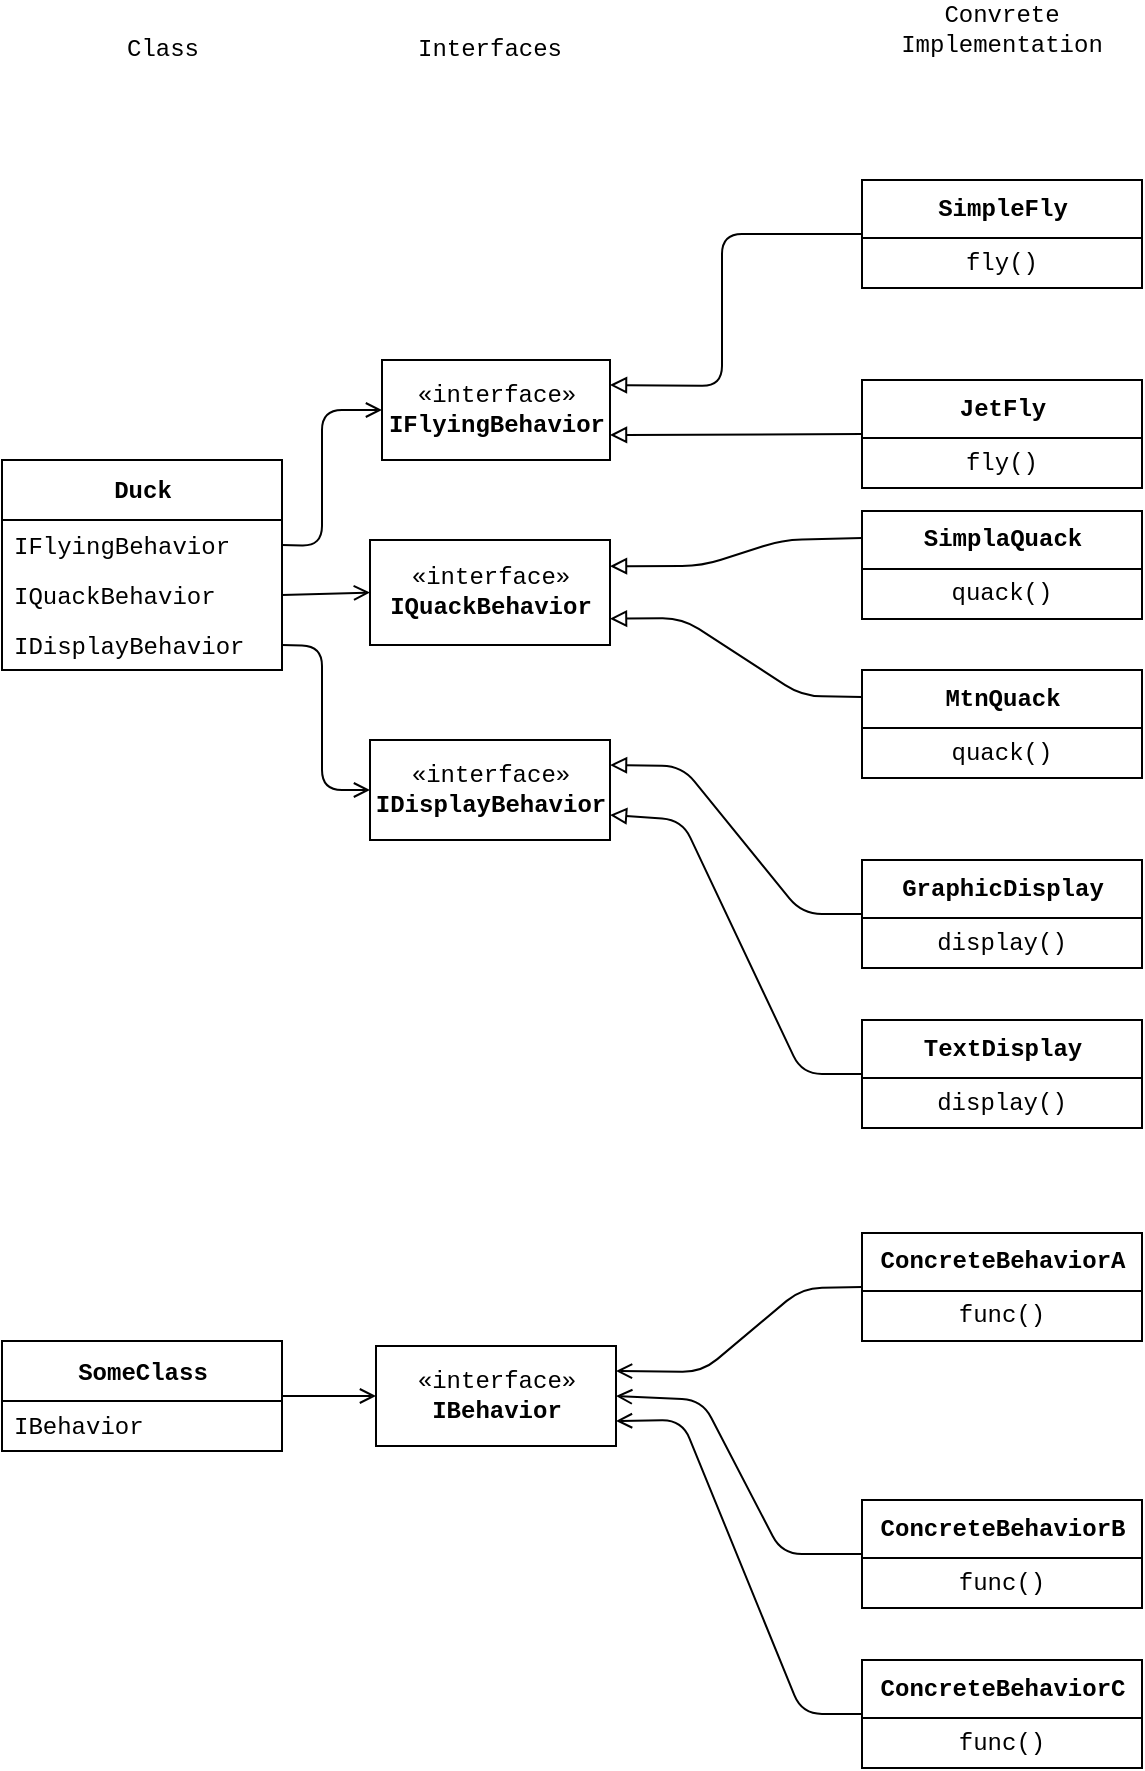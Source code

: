<mxfile>
    <diagram id="W_aSDzCfOGfeAyswc1ya" name="Page-1">
        <mxGraphModel dx="1216" dy="514" grid="1" gridSize="10" guides="1" tooltips="1" connect="1" arrows="1" fold="1" page="1" pageScale="1" pageWidth="827" pageHeight="1169" math="0" shadow="0">
            <root>
                <mxCell id="0"/>
                <mxCell id="1" parent="0"/>
                <mxCell id="2" value="&lt;font face=&quot;Courier New&quot;&gt;Duck&lt;/font&gt;" style="swimlane;fontStyle=1;align=center;verticalAlign=middle;childLayout=stackLayout;horizontal=1;startSize=30;horizontalStack=0;resizeParent=1;resizeParentMax=0;resizeLast=0;collapsible=0;marginBottom=0;html=1;" parent="1" vertex="1">
                    <mxGeometry x="140" y="310" width="140" height="105" as="geometry"/>
                </mxCell>
                <mxCell id="3" value="&lt;font face=&quot;Courier New&quot;&gt;IFlyingBehavior&lt;/font&gt;" style="text;html=1;strokeColor=none;fillColor=none;align=left;verticalAlign=middle;spacingLeft=4;spacingRight=4;overflow=hidden;rotatable=0;points=[[0,0.5],[1,0.5]];portConstraint=eastwest;" parent="2" vertex="1">
                    <mxGeometry y="30" width="140" height="25" as="geometry"/>
                </mxCell>
                <mxCell id="8" value="&lt;font face=&quot;Courier New&quot;&gt;IQuackBehavior&lt;/font&gt;" style="text;html=1;strokeColor=none;fillColor=none;align=left;verticalAlign=middle;spacingLeft=4;spacingRight=4;overflow=hidden;rotatable=0;points=[[0,0.5],[1,0.5]];portConstraint=eastwest;" parent="2" vertex="1">
                    <mxGeometry y="55" width="140" height="25" as="geometry"/>
                </mxCell>
                <mxCell id="9" value="&lt;font face=&quot;Courier New&quot;&gt;IDisplayBehavior&lt;/font&gt;" style="text;html=1;strokeColor=none;fillColor=none;align=left;verticalAlign=middle;spacingLeft=4;spacingRight=4;overflow=hidden;rotatable=0;points=[[0,0.5],[1,0.5]];portConstraint=eastwest;" parent="2" vertex="1">
                    <mxGeometry y="80" width="140" height="25" as="geometry"/>
                </mxCell>
                <mxCell id="11" value="«interface»&lt;br&gt;&lt;b&gt;IFlyingBehavior&lt;/b&gt;" style="html=1;fontFamily=Courier New;" parent="1" vertex="1">
                    <mxGeometry x="330" y="260" width="114" height="50" as="geometry"/>
                </mxCell>
                <mxCell id="12" value="«interface»&lt;br&gt;&lt;b&gt;IQuackBehavior&lt;/b&gt;" style="html=1;fontFamily=Courier New;" parent="1" vertex="1">
                    <mxGeometry x="324" y="350" width="120" height="52.5" as="geometry"/>
                </mxCell>
                <mxCell id="13" value="«interface»&lt;br&gt;&lt;b&gt;IDisplayBehavior&lt;/b&gt;" style="html=1;fontFamily=Courier New;" parent="1" vertex="1">
                    <mxGeometry x="324" y="450" width="120" height="50" as="geometry"/>
                </mxCell>
                <mxCell id="14" style="edgeStyle=none;html=1;exitX=1;exitY=0.5;exitDx=0;exitDy=0;fontFamily=Courier New;endArrow=open;endFill=0;entryX=0;entryY=0.5;entryDx=0;entryDy=0;" parent="1" source="3" target="11" edge="1">
                    <mxGeometry relative="1" as="geometry">
                        <mxPoint x="320" y="290" as="targetPoint"/>
                        <Array as="points">
                            <mxPoint x="300" y="353"/>
                            <mxPoint x="300" y="330"/>
                            <mxPoint x="300" y="285"/>
                        </Array>
                    </mxGeometry>
                </mxCell>
                <mxCell id="15" style="edgeStyle=none;html=1;exitX=1;exitY=0.5;exitDx=0;exitDy=0;entryX=0;entryY=0.5;entryDx=0;entryDy=0;fontFamily=Courier New;endArrow=open;endFill=0;" parent="1" source="8" target="12" edge="1">
                    <mxGeometry relative="1" as="geometry"/>
                </mxCell>
                <mxCell id="16" style="edgeStyle=none;html=1;exitX=1;exitY=0.5;exitDx=0;exitDy=0;entryX=0;entryY=0.5;entryDx=0;entryDy=0;fontFamily=Courier New;endArrow=open;endFill=0;" parent="1" source="9" target="13" edge="1">
                    <mxGeometry relative="1" as="geometry">
                        <Array as="points">
                            <mxPoint x="300" y="403"/>
                            <mxPoint x="300" y="475"/>
                        </Array>
                    </mxGeometry>
                </mxCell>
                <mxCell id="17" value="Interfaces" style="text;html=1;strokeColor=none;fillColor=none;align=center;verticalAlign=middle;whiteSpace=wrap;rounded=0;fontFamily=Courier New;" parent="1" vertex="1">
                    <mxGeometry x="354" y="90" width="60" height="30" as="geometry"/>
                </mxCell>
                <mxCell id="18" value="Class" style="text;html=1;align=center;verticalAlign=middle;resizable=0;points=[];autosize=1;strokeColor=none;fillColor=none;fontFamily=Courier New;" parent="1" vertex="1">
                    <mxGeometry x="190" y="90" width="60" height="30" as="geometry"/>
                </mxCell>
                <mxCell id="27" style="edgeStyle=none;html=1;exitX=0;exitY=0.5;exitDx=0;exitDy=0;fontFamily=Courier New;endArrow=block;endFill=0;entryX=1;entryY=0.25;entryDx=0;entryDy=0;" parent="1" source="19" target="11" edge="1">
                    <mxGeometry relative="1" as="geometry">
                        <mxPoint x="470" y="270" as="targetPoint"/>
                        <Array as="points">
                            <mxPoint x="500" y="197"/>
                            <mxPoint x="500" y="240"/>
                            <mxPoint x="500" y="273"/>
                        </Array>
                    </mxGeometry>
                </mxCell>
                <mxCell id="19" value="SimpleFly" style="swimlane;fontStyle=1;align=center;verticalAlign=middle;childLayout=stackLayout;horizontal=1;startSize=29;horizontalStack=0;resizeParent=1;resizeParentMax=0;resizeLast=0;collapsible=0;marginBottom=0;html=1;fontFamily=Courier New;" parent="1" vertex="1">
                    <mxGeometry x="570" y="170" width="140" height="54" as="geometry"/>
                </mxCell>
                <mxCell id="20" value="fly()" style="text;html=1;strokeColor=none;fillColor=none;align=center;verticalAlign=middle;spacingLeft=4;spacingRight=4;overflow=hidden;rotatable=0;points=[[0,0.5],[1,0.5]];portConstraint=eastwest;fontFamily=Courier New;" parent="19" vertex="1">
                    <mxGeometry y="29" width="140" height="25" as="geometry"/>
                </mxCell>
                <mxCell id="30" style="edgeStyle=none;html=1;exitX=0;exitY=0.5;exitDx=0;exitDy=0;entryX=1;entryY=0.75;entryDx=0;entryDy=0;fontFamily=Courier New;endArrow=block;endFill=0;" parent="1" source="22" target="11" edge="1">
                    <mxGeometry relative="1" as="geometry"/>
                </mxCell>
                <mxCell id="22" value="JetFly" style="swimlane;fontStyle=1;align=center;verticalAlign=middle;childLayout=stackLayout;horizontal=1;startSize=29;horizontalStack=0;resizeParent=1;resizeParentMax=0;resizeLast=0;collapsible=0;marginBottom=0;html=1;fontFamily=Courier New;" parent="1" vertex="1">
                    <mxGeometry x="570" y="270" width="140" height="54" as="geometry"/>
                </mxCell>
                <mxCell id="23" value="fly()" style="text;html=1;strokeColor=none;fillColor=none;align=center;verticalAlign=middle;spacingLeft=4;spacingRight=4;overflow=hidden;rotatable=0;points=[[0,0.5],[1,0.5]];portConstraint=eastwest;fontFamily=Courier New;" parent="22" vertex="1">
                    <mxGeometry y="29" width="140" height="25" as="geometry"/>
                </mxCell>
                <mxCell id="43" style="edgeStyle=none;html=1;exitX=0;exitY=0.25;exitDx=0;exitDy=0;entryX=1;entryY=0.25;entryDx=0;entryDy=0;fontFamily=Courier New;endArrow=block;endFill=0;" parent="1" source="31" target="12" edge="1">
                    <mxGeometry relative="1" as="geometry">
                        <Array as="points">
                            <mxPoint x="530" y="350"/>
                            <mxPoint x="490" y="363"/>
                        </Array>
                    </mxGeometry>
                </mxCell>
                <mxCell id="31" value="SimplaQuack" style="swimlane;fontStyle=1;align=center;verticalAlign=middle;childLayout=stackLayout;horizontal=1;startSize=29;horizontalStack=0;resizeParent=1;resizeParentMax=0;resizeLast=0;collapsible=0;marginBottom=0;html=1;fontFamily=Courier New;" parent="1" vertex="1">
                    <mxGeometry x="570" y="335.5" width="140" height="54" as="geometry"/>
                </mxCell>
                <mxCell id="32" value="quack()" style="text;html=1;strokeColor=none;fillColor=none;align=center;verticalAlign=middle;spacingLeft=4;spacingRight=4;overflow=hidden;rotatable=0;points=[[0,0.5],[1,0.5]];portConstraint=eastwest;fontFamily=Courier New;" parent="31" vertex="1">
                    <mxGeometry y="29" width="140" height="25" as="geometry"/>
                </mxCell>
                <mxCell id="44" style="edgeStyle=none;html=1;exitX=0;exitY=0.25;exitDx=0;exitDy=0;entryX=1;entryY=0.75;entryDx=0;entryDy=0;fontFamily=Courier New;endArrow=block;endFill=0;" parent="1" source="33" target="12" edge="1">
                    <mxGeometry relative="1" as="geometry">
                        <Array as="points">
                            <mxPoint x="540" y="428"/>
                            <mxPoint x="480" y="389"/>
                        </Array>
                    </mxGeometry>
                </mxCell>
                <mxCell id="33" value="MtnQuack" style="swimlane;fontStyle=1;align=center;verticalAlign=middle;childLayout=stackLayout;horizontal=1;startSize=29;horizontalStack=0;resizeParent=1;resizeParentMax=0;resizeLast=0;collapsible=0;marginBottom=0;html=1;fontFamily=Courier New;" parent="1" vertex="1">
                    <mxGeometry x="570" y="415" width="140" height="54" as="geometry"/>
                </mxCell>
                <mxCell id="34" value="quack()" style="text;html=1;strokeColor=none;fillColor=none;align=center;verticalAlign=middle;spacingLeft=4;spacingRight=4;overflow=hidden;rotatable=0;points=[[0,0.5],[1,0.5]];portConstraint=eastwest;fontFamily=Courier New;" parent="33" vertex="1">
                    <mxGeometry y="29" width="140" height="25" as="geometry"/>
                </mxCell>
                <mxCell id="45" style="edgeStyle=none;html=1;exitX=0;exitY=0.5;exitDx=0;exitDy=0;entryX=1;entryY=0.25;entryDx=0;entryDy=0;fontFamily=Courier New;endArrow=block;endFill=0;" parent="1" source="35" target="13" edge="1">
                    <mxGeometry relative="1" as="geometry">
                        <Array as="points">
                            <mxPoint x="540" y="537"/>
                            <mxPoint x="480" y="463"/>
                        </Array>
                    </mxGeometry>
                </mxCell>
                <mxCell id="35" value="GraphicDisplay" style="swimlane;fontStyle=1;align=center;verticalAlign=middle;childLayout=stackLayout;horizontal=1;startSize=29;horizontalStack=0;resizeParent=1;resizeParentMax=0;resizeLast=0;collapsible=0;marginBottom=0;html=1;fontFamily=Courier New;" parent="1" vertex="1">
                    <mxGeometry x="570" y="510" width="140" height="54" as="geometry"/>
                </mxCell>
                <mxCell id="36" value="display()" style="text;html=1;strokeColor=none;fillColor=none;align=center;verticalAlign=middle;spacingLeft=4;spacingRight=4;overflow=hidden;rotatable=0;points=[[0,0.5],[1,0.5]];portConstraint=eastwest;fontFamily=Courier New;" parent="35" vertex="1">
                    <mxGeometry y="29" width="140" height="25" as="geometry"/>
                </mxCell>
                <mxCell id="46" style="edgeStyle=none;html=1;exitX=0;exitY=0.5;exitDx=0;exitDy=0;entryX=1;entryY=0.75;entryDx=0;entryDy=0;fontFamily=Courier New;endArrow=block;endFill=0;" parent="1" source="37" target="13" edge="1">
                    <mxGeometry relative="1" as="geometry">
                        <Array as="points">
                            <mxPoint x="540" y="617"/>
                            <mxPoint x="480" y="490"/>
                        </Array>
                    </mxGeometry>
                </mxCell>
                <mxCell id="37" value="TextDisplay" style="swimlane;fontStyle=1;align=center;verticalAlign=middle;childLayout=stackLayout;horizontal=1;startSize=29;horizontalStack=0;resizeParent=1;resizeParentMax=0;resizeLast=0;collapsible=0;marginBottom=0;html=1;fontFamily=Courier New;" parent="1" vertex="1">
                    <mxGeometry x="570" y="590" width="140" height="54" as="geometry"/>
                </mxCell>
                <mxCell id="38" value="display()" style="text;html=1;strokeColor=none;fillColor=none;align=center;verticalAlign=middle;spacingLeft=4;spacingRight=4;overflow=hidden;rotatable=0;points=[[0,0.5],[1,0.5]];portConstraint=eastwest;fontFamily=Courier New;" parent="37" vertex="1">
                    <mxGeometry y="29" width="140" height="25" as="geometry"/>
                </mxCell>
                <mxCell id="47" value="Convrete Implementation" style="text;html=1;strokeColor=none;fillColor=none;align=center;verticalAlign=middle;whiteSpace=wrap;rounded=0;fontFamily=Courier New;" parent="1" vertex="1">
                    <mxGeometry x="610" y="80" width="60" height="30" as="geometry"/>
                </mxCell>
                <mxCell id="71" style="edgeStyle=none;html=1;exitX=1;exitY=0.5;exitDx=0;exitDy=0;entryX=0;entryY=0.5;entryDx=0;entryDy=0;endArrow=open;endFill=0;" edge="1" parent="1" source="60" target="64">
                    <mxGeometry relative="1" as="geometry">
                        <Array as="points">
                            <mxPoint x="310" y="778"/>
                        </Array>
                    </mxGeometry>
                </mxCell>
                <mxCell id="60" value="&lt;font face=&quot;Courier New&quot;&gt;SomeClass&lt;/font&gt;" style="swimlane;fontStyle=1;align=center;verticalAlign=middle;childLayout=stackLayout;horizontal=1;startSize=30;horizontalStack=0;resizeParent=1;resizeParentMax=0;resizeLast=0;collapsible=0;marginBottom=0;html=1;" vertex="1" parent="1">
                    <mxGeometry x="140" y="750.5" width="140" height="55" as="geometry"/>
                </mxCell>
                <mxCell id="61" value="&lt;font face=&quot;Courier New&quot;&gt;IBehavior&lt;/font&gt;" style="text;html=1;strokeColor=none;fillColor=none;align=left;verticalAlign=middle;spacingLeft=4;spacingRight=4;overflow=hidden;rotatable=0;points=[[0,0.5],[1,0.5]];portConstraint=eastwest;" vertex="1" parent="60">
                    <mxGeometry y="30" width="140" height="25" as="geometry"/>
                </mxCell>
                <mxCell id="64" value="«interface»&lt;br&gt;&lt;b&gt;IBehavior&lt;/b&gt;" style="html=1;fontFamily=Courier New;" vertex="1" parent="1">
                    <mxGeometry x="327" y="753" width="120" height="50" as="geometry"/>
                </mxCell>
                <mxCell id="72" style="edgeStyle=none;html=1;exitX=0;exitY=0.5;exitDx=0;exitDy=0;entryX=1;entryY=0.25;entryDx=0;entryDy=0;endArrow=open;endFill=0;" edge="1" parent="1" source="65" target="64">
                    <mxGeometry relative="1" as="geometry">
                        <Array as="points">
                            <mxPoint x="540" y="724"/>
                            <mxPoint x="490" y="766"/>
                        </Array>
                    </mxGeometry>
                </mxCell>
                <mxCell id="65" value="ConcreteBehaviorA" style="swimlane;fontStyle=1;align=center;verticalAlign=middle;childLayout=stackLayout;horizontal=1;startSize=29;horizontalStack=0;resizeParent=1;resizeParentMax=0;resizeLast=0;collapsible=0;marginBottom=0;html=1;fontFamily=Courier New;" vertex="1" parent="1">
                    <mxGeometry x="570" y="696.5" width="140" height="54" as="geometry"/>
                </mxCell>
                <mxCell id="66" value="func()" style="text;html=1;strokeColor=none;fillColor=none;align=center;verticalAlign=middle;spacingLeft=4;spacingRight=4;overflow=hidden;rotatable=0;points=[[0,0.5],[1,0.5]];portConstraint=eastwest;fontFamily=Courier New;" vertex="1" parent="65">
                    <mxGeometry y="29" width="140" height="25" as="geometry"/>
                </mxCell>
                <mxCell id="73" style="edgeStyle=none;html=1;exitX=0;exitY=0.5;exitDx=0;exitDy=0;entryX=1;entryY=0.5;entryDx=0;entryDy=0;endArrow=open;endFill=0;" edge="1" parent="1" source="67" target="64">
                    <mxGeometry relative="1" as="geometry">
                        <Array as="points">
                            <mxPoint x="530" y="857"/>
                            <mxPoint x="490" y="780"/>
                        </Array>
                    </mxGeometry>
                </mxCell>
                <mxCell id="67" value="ConcreteBehaviorB" style="swimlane;fontStyle=1;align=center;verticalAlign=middle;childLayout=stackLayout;horizontal=1;startSize=29;horizontalStack=0;resizeParent=1;resizeParentMax=0;resizeLast=0;collapsible=0;marginBottom=0;html=1;fontFamily=Courier New;" vertex="1" parent="1">
                    <mxGeometry x="570" y="830" width="140" height="54" as="geometry"/>
                </mxCell>
                <mxCell id="68" value="func()" style="text;html=1;strokeColor=none;fillColor=none;align=center;verticalAlign=middle;spacingLeft=4;spacingRight=4;overflow=hidden;rotatable=0;points=[[0,0.5],[1,0.5]];portConstraint=eastwest;fontFamily=Courier New;" vertex="1" parent="67">
                    <mxGeometry y="29" width="140" height="25" as="geometry"/>
                </mxCell>
                <mxCell id="74" style="edgeStyle=none;html=1;exitX=0;exitY=0.5;exitDx=0;exitDy=0;entryX=1;entryY=0.75;entryDx=0;entryDy=0;endArrow=open;endFill=0;" edge="1" parent="1" source="69" target="64">
                    <mxGeometry relative="1" as="geometry">
                        <Array as="points">
                            <mxPoint x="540" y="937"/>
                            <mxPoint x="480" y="790"/>
                        </Array>
                    </mxGeometry>
                </mxCell>
                <mxCell id="69" value="ConcreteBehaviorC" style="swimlane;fontStyle=1;align=center;verticalAlign=middle;childLayout=stackLayout;horizontal=1;startSize=29;horizontalStack=0;resizeParent=1;resizeParentMax=0;resizeLast=0;collapsible=0;marginBottom=0;html=1;fontFamily=Courier New;" vertex="1" parent="1">
                    <mxGeometry x="570" y="910" width="140" height="54" as="geometry"/>
                </mxCell>
                <mxCell id="70" value="func()" style="text;html=1;strokeColor=none;fillColor=none;align=center;verticalAlign=middle;spacingLeft=4;spacingRight=4;overflow=hidden;rotatable=0;points=[[0,0.5],[1,0.5]];portConstraint=eastwest;fontFamily=Courier New;" vertex="1" parent="69">
                    <mxGeometry y="29" width="140" height="25" as="geometry"/>
                </mxCell>
            </root>
        </mxGraphModel>
    </diagram>
</mxfile>